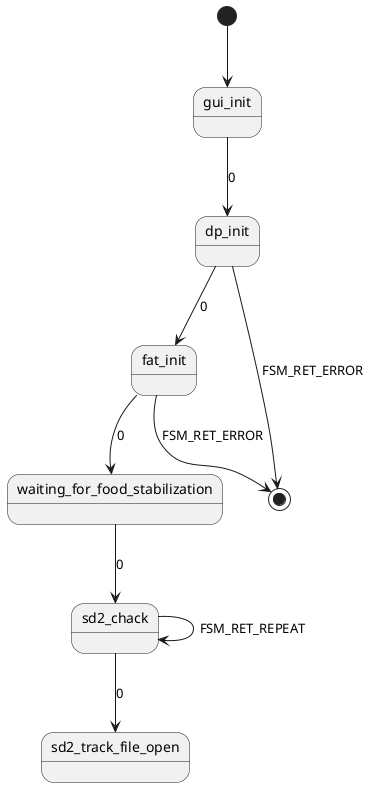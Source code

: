 @startuml
[*] --> gui_init

gui_init --> dp_init : 0

dp_init --> fat_init : 0
dp_init --> [*] : FSM_RET_ERROR

fat_init --> waiting_for_food_stabilization : 0
fat_init --> [*] : FSM_RET_ERROR

waiting_for_food_stabilization --> sd2_chack : 0

sd2_chack --> sd2_track_file_open : 0
sd2_chack --> sd2_chack : FSM_RET_REPEAT

@enduml
